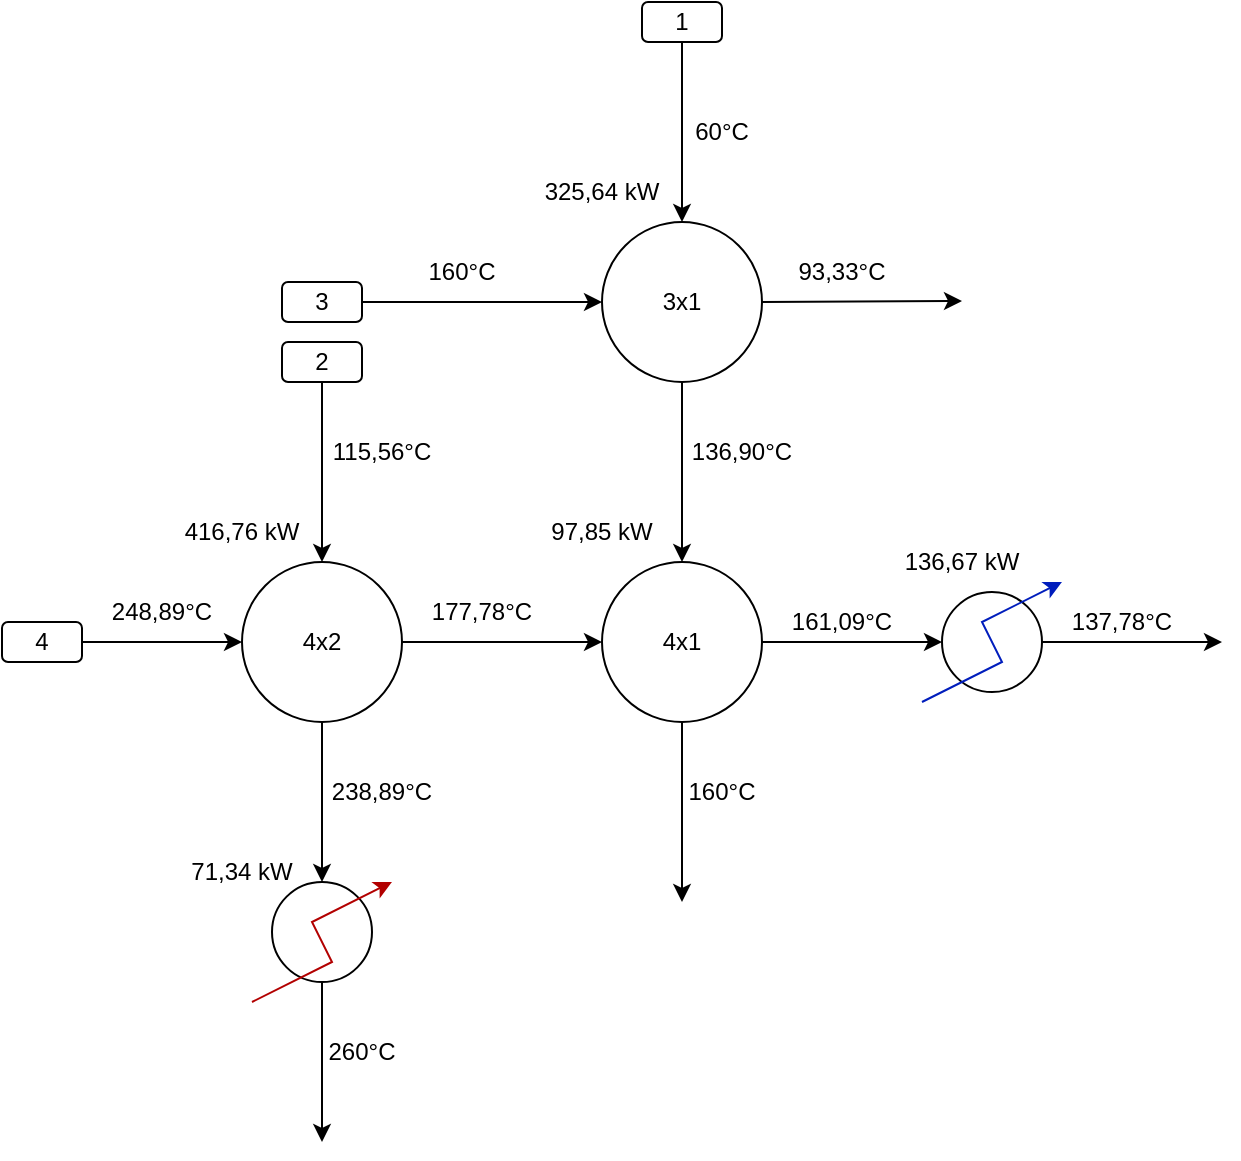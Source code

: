 <mxfile version="17.4.3" type="github">
  <diagram id="JqJuPc_bcYRxQmbPyOkS" name="Page-1">
    <mxGraphModel dx="868" dy="450" grid="1" gridSize="10" guides="1" tooltips="1" connect="1" arrows="1" fold="1" page="1" pageScale="1" pageWidth="850" pageHeight="1100" math="0" shadow="0">
      <root>
        <mxCell id="0" />
        <mxCell id="1" parent="0" />
        <mxCell id="2A2kzCfQoaXGIEx23W3R-1" value="4x2" style="ellipse;whiteSpace=wrap;html=1;aspect=fixed;" vertex="1" parent="1">
          <mxGeometry x="140" y="300" width="80" height="80" as="geometry" />
        </mxCell>
        <mxCell id="2A2kzCfQoaXGIEx23W3R-2" value="" style="endArrow=classic;html=1;rounded=0;entryX=0;entryY=0.5;entryDx=0;entryDy=0;exitX=1;exitY=0.5;exitDx=0;exitDy=0;" edge="1" parent="1" source="2A2kzCfQoaXGIEx23W3R-3" target="2A2kzCfQoaXGIEx23W3R-1">
          <mxGeometry width="50" height="50" relative="1" as="geometry">
            <mxPoint x="60" y="340" as="sourcePoint" />
            <mxPoint x="100" y="320" as="targetPoint" />
          </mxGeometry>
        </mxCell>
        <mxCell id="2A2kzCfQoaXGIEx23W3R-3" value="4" style="rounded=1;whiteSpace=wrap;html=1;" vertex="1" parent="1">
          <mxGeometry x="20" y="330" width="40" height="20" as="geometry" />
        </mxCell>
        <mxCell id="2A2kzCfQoaXGIEx23W3R-4" value="" style="endArrow=classic;html=1;rounded=0;entryX=0.5;entryY=0;entryDx=0;entryDy=0;exitX=0.5;exitY=1;exitDx=0;exitDy=0;" edge="1" parent="1" source="2A2kzCfQoaXGIEx23W3R-14" target="2A2kzCfQoaXGIEx23W3R-1">
          <mxGeometry width="50" height="50" relative="1" as="geometry">
            <mxPoint x="180" y="220" as="sourcePoint" />
            <mxPoint x="290" y="230" as="targetPoint" />
          </mxGeometry>
        </mxCell>
        <mxCell id="2A2kzCfQoaXGIEx23W3R-5" value="" style="endArrow=classic;html=1;rounded=0;exitX=0.5;exitY=1;exitDx=0;exitDy=0;entryX=0.5;entryY=0;entryDx=0;entryDy=0;" edge="1" parent="1" source="2A2kzCfQoaXGIEx23W3R-1" target="2A2kzCfQoaXGIEx23W3R-21">
          <mxGeometry width="50" height="50" relative="1" as="geometry">
            <mxPoint x="179.5" y="400" as="sourcePoint" />
            <mxPoint x="180" y="470" as="targetPoint" />
          </mxGeometry>
        </mxCell>
        <mxCell id="2A2kzCfQoaXGIEx23W3R-6" value="" style="endArrow=classic;html=1;rounded=0;exitX=1;exitY=0.5;exitDx=0;exitDy=0;entryX=0;entryY=0.5;entryDx=0;entryDy=0;" edge="1" parent="1" source="2A2kzCfQoaXGIEx23W3R-1" target="2A2kzCfQoaXGIEx23W3R-7">
          <mxGeometry width="50" height="50" relative="1" as="geometry">
            <mxPoint x="240" y="339.5" as="sourcePoint" />
            <mxPoint x="310" y="340" as="targetPoint" />
          </mxGeometry>
        </mxCell>
        <mxCell id="2A2kzCfQoaXGIEx23W3R-7" value="4x1" style="ellipse;whiteSpace=wrap;html=1;aspect=fixed;" vertex="1" parent="1">
          <mxGeometry x="320" y="300" width="80" height="80" as="geometry" />
        </mxCell>
        <mxCell id="2A2kzCfQoaXGIEx23W3R-8" value="" style="endArrow=classic;html=1;rounded=0;entryX=0.5;entryY=0;entryDx=0;entryDy=0;exitX=0.5;exitY=1;exitDx=0;exitDy=0;" edge="1" parent="1" source="2A2kzCfQoaXGIEx23W3R-11" target="2A2kzCfQoaXGIEx23W3R-7">
          <mxGeometry width="50" height="50" relative="1" as="geometry">
            <mxPoint x="360" y="210" as="sourcePoint" />
            <mxPoint x="359.5" y="290" as="targetPoint" />
          </mxGeometry>
        </mxCell>
        <mxCell id="2A2kzCfQoaXGIEx23W3R-9" value="" style="endArrow=classic;html=1;rounded=0;exitX=1;exitY=0.5;exitDx=0;exitDy=0;entryX=0;entryY=0.5;entryDx=0;entryDy=0;" edge="1" parent="1" source="2A2kzCfQoaXGIEx23W3R-7" target="2A2kzCfQoaXGIEx23W3R-20">
          <mxGeometry width="50" height="50" relative="1" as="geometry">
            <mxPoint x="430" y="339.5" as="sourcePoint" />
            <mxPoint x="490" y="340" as="targetPoint" />
          </mxGeometry>
        </mxCell>
        <mxCell id="2A2kzCfQoaXGIEx23W3R-10" value="" style="endArrow=classic;html=1;rounded=0;exitX=0.5;exitY=1;exitDx=0;exitDy=0;" edge="1" parent="1" source="2A2kzCfQoaXGIEx23W3R-7">
          <mxGeometry width="50" height="50" relative="1" as="geometry">
            <mxPoint x="359.5" y="400" as="sourcePoint" />
            <mxPoint x="360" y="470" as="targetPoint" />
          </mxGeometry>
        </mxCell>
        <mxCell id="2A2kzCfQoaXGIEx23W3R-11" value="3x1" style="ellipse;whiteSpace=wrap;html=1;aspect=fixed;" vertex="1" parent="1">
          <mxGeometry x="320" y="130" width="80" height="80" as="geometry" />
        </mxCell>
        <mxCell id="2A2kzCfQoaXGIEx23W3R-12" value="" style="endArrow=classic;html=1;rounded=0;exitX=1;exitY=0.5;exitDx=0;exitDy=0;" edge="1" parent="1" source="2A2kzCfQoaXGIEx23W3R-11">
          <mxGeometry width="50" height="50" relative="1" as="geometry">
            <mxPoint x="410" y="169.5" as="sourcePoint" />
            <mxPoint x="500" y="169.5" as="targetPoint" />
          </mxGeometry>
        </mxCell>
        <mxCell id="2A2kzCfQoaXGIEx23W3R-13" value="" style="endArrow=classic;html=1;rounded=0;exitX=1;exitY=0.5;exitDx=0;exitDy=0;entryX=0;entryY=0.5;entryDx=0;entryDy=0;" edge="1" parent="1" source="2A2kzCfQoaXGIEx23W3R-15" target="2A2kzCfQoaXGIEx23W3R-11">
          <mxGeometry width="50" height="50" relative="1" as="geometry">
            <mxPoint x="220" y="169.5" as="sourcePoint" />
            <mxPoint x="310" y="169.5" as="targetPoint" />
          </mxGeometry>
        </mxCell>
        <mxCell id="2A2kzCfQoaXGIEx23W3R-14" value="2" style="rounded=1;whiteSpace=wrap;html=1;" vertex="1" parent="1">
          <mxGeometry x="160" y="190" width="40" height="20" as="geometry" />
        </mxCell>
        <mxCell id="2A2kzCfQoaXGIEx23W3R-15" value="3" style="rounded=1;whiteSpace=wrap;html=1;" vertex="1" parent="1">
          <mxGeometry x="160" y="160" width="40" height="20" as="geometry" />
        </mxCell>
        <mxCell id="2A2kzCfQoaXGIEx23W3R-17" value="" style="endArrow=classic;html=1;rounded=0;exitX=0.5;exitY=1;exitDx=0;exitDy=0;" edge="1" parent="1" source="2A2kzCfQoaXGIEx23W3R-19">
          <mxGeometry width="50" height="50" relative="1" as="geometry">
            <mxPoint x="359.5" y="30" as="sourcePoint" />
            <mxPoint x="360" y="130" as="targetPoint" />
          </mxGeometry>
        </mxCell>
        <mxCell id="2A2kzCfQoaXGIEx23W3R-19" value="1" style="rounded=1;whiteSpace=wrap;html=1;" vertex="1" parent="1">
          <mxGeometry x="340" y="20" width="40" height="20" as="geometry" />
        </mxCell>
        <mxCell id="2A2kzCfQoaXGIEx23W3R-20" value="" style="ellipse;whiteSpace=wrap;html=1;aspect=fixed;" vertex="1" parent="1">
          <mxGeometry x="490" y="315" width="50" height="50" as="geometry" />
        </mxCell>
        <mxCell id="2A2kzCfQoaXGIEx23W3R-21" value="" style="ellipse;whiteSpace=wrap;html=1;aspect=fixed;" vertex="1" parent="1">
          <mxGeometry x="155" y="460" width="50" height="50" as="geometry" />
        </mxCell>
        <mxCell id="2A2kzCfQoaXGIEx23W3R-22" value="" style="endArrow=classic;html=1;rounded=0;fillColor=#0050ef;strokeColor=#001DBC;" edge="1" parent="1">
          <mxGeometry width="50" height="50" relative="1" as="geometry">
            <mxPoint x="480" y="370" as="sourcePoint" />
            <mxPoint x="550" y="310" as="targetPoint" />
            <Array as="points">
              <mxPoint x="520" y="350" />
              <mxPoint x="510" y="330" />
            </Array>
          </mxGeometry>
        </mxCell>
        <mxCell id="2A2kzCfQoaXGIEx23W3R-24" value="" style="endArrow=classic;html=1;rounded=0;fillColor=#e51400;strokeColor=#B20000;" edge="1" parent="1">
          <mxGeometry width="50" height="50" relative="1" as="geometry">
            <mxPoint x="145" y="520" as="sourcePoint" />
            <mxPoint x="215" y="460" as="targetPoint" />
            <Array as="points">
              <mxPoint x="185" y="500" />
              <mxPoint x="175" y="480" />
            </Array>
          </mxGeometry>
        </mxCell>
        <mxCell id="2A2kzCfQoaXGIEx23W3R-25" value="" style="endArrow=classic;html=1;rounded=0;exitX=0.5;exitY=1;exitDx=0;exitDy=0;" edge="1" parent="1" source="2A2kzCfQoaXGIEx23W3R-21">
          <mxGeometry width="50" height="50" relative="1" as="geometry">
            <mxPoint x="179.5" y="520" as="sourcePoint" />
            <mxPoint x="180" y="590" as="targetPoint" />
          </mxGeometry>
        </mxCell>
        <mxCell id="2A2kzCfQoaXGIEx23W3R-26" value="" style="endArrow=classic;html=1;rounded=0;exitX=1;exitY=0.5;exitDx=0;exitDy=0;" edge="1" parent="1" source="2A2kzCfQoaXGIEx23W3R-20">
          <mxGeometry width="50" height="50" relative="1" as="geometry">
            <mxPoint x="550" y="339.5" as="sourcePoint" />
            <mxPoint x="630" y="340" as="targetPoint" />
          </mxGeometry>
        </mxCell>
        <mxCell id="2A2kzCfQoaXGIEx23W3R-27" value="248,89°C" style="text;html=1;strokeColor=none;fillColor=none;align=center;verticalAlign=middle;whiteSpace=wrap;rounded=0;" vertex="1" parent="1">
          <mxGeometry x="70" y="310" width="60" height="30" as="geometry" />
        </mxCell>
        <mxCell id="2A2kzCfQoaXGIEx23W3R-28" value="177,78°C" style="text;html=1;strokeColor=none;fillColor=none;align=center;verticalAlign=middle;whiteSpace=wrap;rounded=0;" vertex="1" parent="1">
          <mxGeometry x="230" y="310" width="60" height="30" as="geometry" />
        </mxCell>
        <mxCell id="2A2kzCfQoaXGIEx23W3R-29" value="115,56°C" style="text;html=1;strokeColor=none;fillColor=none;align=center;verticalAlign=middle;whiteSpace=wrap;rounded=0;" vertex="1" parent="1">
          <mxGeometry x="180" y="230" width="60" height="30" as="geometry" />
        </mxCell>
        <mxCell id="2A2kzCfQoaXGIEx23W3R-30" value="238,89°C" style="text;html=1;strokeColor=none;fillColor=none;align=center;verticalAlign=middle;whiteSpace=wrap;rounded=0;" vertex="1" parent="1">
          <mxGeometry x="180" y="400" width="60" height="30" as="geometry" />
        </mxCell>
        <mxCell id="2A2kzCfQoaXGIEx23W3R-31" value="260°C" style="text;html=1;strokeColor=none;fillColor=none;align=center;verticalAlign=middle;whiteSpace=wrap;rounded=0;" vertex="1" parent="1">
          <mxGeometry x="170" y="530" width="60" height="30" as="geometry" />
        </mxCell>
        <mxCell id="2A2kzCfQoaXGIEx23W3R-32" value="161,09°C" style="text;html=1;strokeColor=none;fillColor=none;align=center;verticalAlign=middle;whiteSpace=wrap;rounded=0;" vertex="1" parent="1">
          <mxGeometry x="410" y="315" width="60" height="30" as="geometry" />
        </mxCell>
        <mxCell id="2A2kzCfQoaXGIEx23W3R-33" value="137,78°C" style="text;html=1;strokeColor=none;fillColor=none;align=center;verticalAlign=middle;whiteSpace=wrap;rounded=0;" vertex="1" parent="1">
          <mxGeometry x="550" y="315" width="60" height="30" as="geometry" />
        </mxCell>
        <mxCell id="2A2kzCfQoaXGIEx23W3R-34" value="160°C" style="text;html=1;strokeColor=none;fillColor=none;align=center;verticalAlign=middle;whiteSpace=wrap;rounded=0;" vertex="1" parent="1">
          <mxGeometry x="220" y="140" width="60" height="30" as="geometry" />
        </mxCell>
        <mxCell id="2A2kzCfQoaXGIEx23W3R-35" value="60°C" style="text;html=1;strokeColor=none;fillColor=none;align=center;verticalAlign=middle;whiteSpace=wrap;rounded=0;" vertex="1" parent="1">
          <mxGeometry x="350" y="70" width="60" height="30" as="geometry" />
        </mxCell>
        <mxCell id="2A2kzCfQoaXGIEx23W3R-37" value="136,90°C" style="text;html=1;strokeColor=none;fillColor=none;align=center;verticalAlign=middle;whiteSpace=wrap;rounded=0;" vertex="1" parent="1">
          <mxGeometry x="360" y="230" width="60" height="30" as="geometry" />
        </mxCell>
        <mxCell id="2A2kzCfQoaXGIEx23W3R-38" value="93,33°C" style="text;html=1;strokeColor=none;fillColor=none;align=center;verticalAlign=middle;whiteSpace=wrap;rounded=0;" vertex="1" parent="1">
          <mxGeometry x="410" y="140" width="60" height="30" as="geometry" />
        </mxCell>
        <mxCell id="2A2kzCfQoaXGIEx23W3R-39" value="160°C" style="text;html=1;strokeColor=none;fillColor=none;align=center;verticalAlign=middle;whiteSpace=wrap;rounded=0;" vertex="1" parent="1">
          <mxGeometry x="350" y="400" width="60" height="30" as="geometry" />
        </mxCell>
        <mxCell id="2A2kzCfQoaXGIEx23W3R-40" value="416,76 kW" style="text;html=1;strokeColor=none;fillColor=none;align=center;verticalAlign=middle;whiteSpace=wrap;rounded=0;" vertex="1" parent="1">
          <mxGeometry x="110" y="270" width="60" height="30" as="geometry" />
        </mxCell>
        <mxCell id="2A2kzCfQoaXGIEx23W3R-41" value="325,64 kW" style="text;html=1;strokeColor=none;fillColor=none;align=center;verticalAlign=middle;whiteSpace=wrap;rounded=0;" vertex="1" parent="1">
          <mxGeometry x="290" y="100" width="60" height="30" as="geometry" />
        </mxCell>
        <mxCell id="2A2kzCfQoaXGIEx23W3R-42" value="97,85 kW" style="text;html=1;strokeColor=none;fillColor=none;align=center;verticalAlign=middle;whiteSpace=wrap;rounded=0;" vertex="1" parent="1">
          <mxGeometry x="290" y="270" width="60" height="30" as="geometry" />
        </mxCell>
        <mxCell id="2A2kzCfQoaXGIEx23W3R-43" value="71,34 kW" style="text;html=1;strokeColor=none;fillColor=none;align=center;verticalAlign=middle;whiteSpace=wrap;rounded=0;" vertex="1" parent="1">
          <mxGeometry x="110" y="440" width="60" height="30" as="geometry" />
        </mxCell>
        <mxCell id="2A2kzCfQoaXGIEx23W3R-44" value="136,67 kW" style="text;html=1;strokeColor=none;fillColor=none;align=center;verticalAlign=middle;whiteSpace=wrap;rounded=0;" vertex="1" parent="1">
          <mxGeometry x="470" y="285" width="60" height="30" as="geometry" />
        </mxCell>
      </root>
    </mxGraphModel>
  </diagram>
</mxfile>
